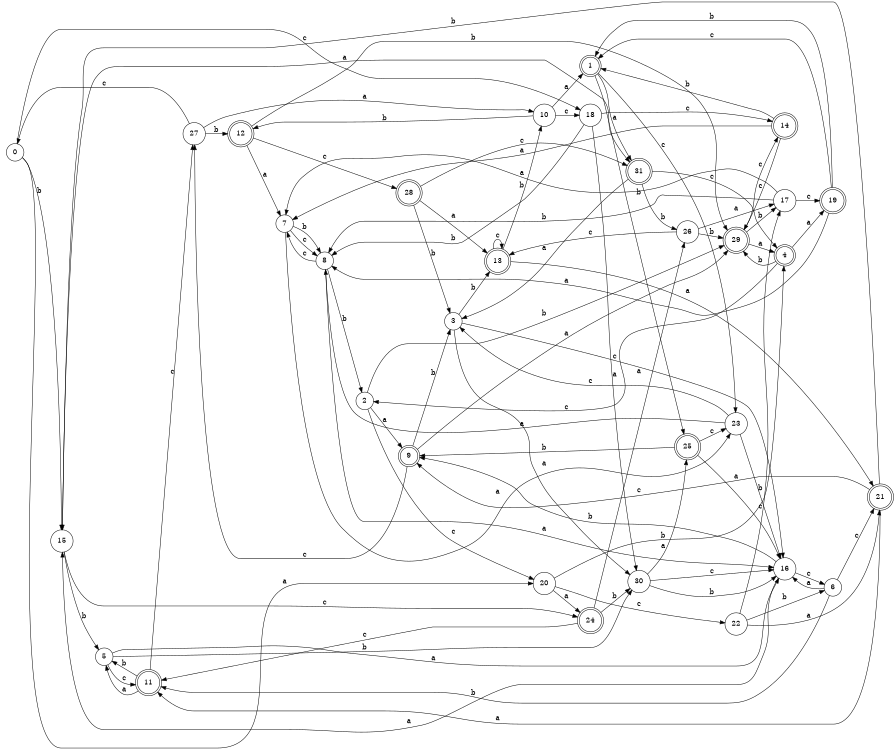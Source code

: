 digraph n26_7 {
__start0 [label="" shape="none"];

rankdir=LR;
size="8,5";

s0 [style="filled", color="black", fillcolor="white" shape="circle", label="0"];
s1 [style="rounded,filled", color="black", fillcolor="white" shape="doublecircle", label="1"];
s2 [style="filled", color="black", fillcolor="white" shape="circle", label="2"];
s3 [style="filled", color="black", fillcolor="white" shape="circle", label="3"];
s4 [style="rounded,filled", color="black", fillcolor="white" shape="doublecircle", label="4"];
s5 [style="filled", color="black", fillcolor="white" shape="circle", label="5"];
s6 [style="filled", color="black", fillcolor="white" shape="circle", label="6"];
s7 [style="filled", color="black", fillcolor="white" shape="circle", label="7"];
s8 [style="filled", color="black", fillcolor="white" shape="circle", label="8"];
s9 [style="rounded,filled", color="black", fillcolor="white" shape="doublecircle", label="9"];
s10 [style="filled", color="black", fillcolor="white" shape="circle", label="10"];
s11 [style="rounded,filled", color="black", fillcolor="white" shape="doublecircle", label="11"];
s12 [style="rounded,filled", color="black", fillcolor="white" shape="doublecircle", label="12"];
s13 [style="rounded,filled", color="black", fillcolor="white" shape="doublecircle", label="13"];
s14 [style="rounded,filled", color="black", fillcolor="white" shape="doublecircle", label="14"];
s15 [style="filled", color="black", fillcolor="white" shape="circle", label="15"];
s16 [style="filled", color="black", fillcolor="white" shape="circle", label="16"];
s17 [style="filled", color="black", fillcolor="white" shape="circle", label="17"];
s18 [style="filled", color="black", fillcolor="white" shape="circle", label="18"];
s19 [style="rounded,filled", color="black", fillcolor="white" shape="doublecircle", label="19"];
s20 [style="filled", color="black", fillcolor="white" shape="circle", label="20"];
s21 [style="rounded,filled", color="black", fillcolor="white" shape="doublecircle", label="21"];
s22 [style="filled", color="black", fillcolor="white" shape="circle", label="22"];
s23 [style="filled", color="black", fillcolor="white" shape="circle", label="23"];
s24 [style="rounded,filled", color="black", fillcolor="white" shape="doublecircle", label="24"];
s25 [style="rounded,filled", color="black", fillcolor="white" shape="doublecircle", label="25"];
s26 [style="filled", color="black", fillcolor="white" shape="circle", label="26"];
s27 [style="filled", color="black", fillcolor="white" shape="circle", label="27"];
s28 [style="rounded,filled", color="black", fillcolor="white" shape="doublecircle", label="28"];
s29 [style="rounded,filled", color="black", fillcolor="white" shape="doublecircle", label="29"];
s30 [style="filled", color="black", fillcolor="white" shape="circle", label="30"];
s31 [style="rounded,filled", color="black", fillcolor="white" shape="doublecircle", label="31"];
s0 -> s20 [label="a"];
s0 -> s15 [label="b"];
s0 -> s18 [label="c"];
s1 -> s31 [label="a"];
s1 -> s25 [label="b"];
s1 -> s23 [label="c"];
s2 -> s9 [label="a"];
s2 -> s29 [label="b"];
s2 -> s20 [label="c"];
s3 -> s30 [label="a"];
s3 -> s13 [label="b"];
s3 -> s16 [label="c"];
s4 -> s19 [label="a"];
s4 -> s29 [label="b"];
s4 -> s2 [label="c"];
s5 -> s16 [label="a"];
s5 -> s30 [label="b"];
s5 -> s11 [label="c"];
s6 -> s16 [label="a"];
s6 -> s11 [label="b"];
s6 -> s21 [label="c"];
s7 -> s23 [label="a"];
s7 -> s8 [label="b"];
s7 -> s8 [label="c"];
s8 -> s16 [label="a"];
s8 -> s2 [label="b"];
s8 -> s7 [label="c"];
s9 -> s29 [label="a"];
s9 -> s3 [label="b"];
s9 -> s27 [label="c"];
s10 -> s1 [label="a"];
s10 -> s12 [label="b"];
s10 -> s18 [label="c"];
s11 -> s5 [label="a"];
s11 -> s5 [label="b"];
s11 -> s27 [label="c"];
s12 -> s7 [label="a"];
s12 -> s29 [label="b"];
s12 -> s28 [label="c"];
s13 -> s21 [label="a"];
s13 -> s10 [label="b"];
s13 -> s13 [label="c"];
s14 -> s7 [label="a"];
s14 -> s1 [label="b"];
s14 -> s29 [label="c"];
s15 -> s31 [label="a"];
s15 -> s5 [label="b"];
s15 -> s24 [label="c"];
s16 -> s15 [label="a"];
s16 -> s9 [label="b"];
s16 -> s6 [label="c"];
s17 -> s7 [label="a"];
s17 -> s8 [label="b"];
s17 -> s19 [label="c"];
s18 -> s30 [label="a"];
s18 -> s8 [label="b"];
s18 -> s14 [label="c"];
s19 -> s8 [label="a"];
s19 -> s1 [label="b"];
s19 -> s1 [label="c"];
s20 -> s24 [label="a"];
s20 -> s4 [label="b"];
s20 -> s22 [label="c"];
s21 -> s11 [label="a"];
s21 -> s15 [label="b"];
s21 -> s9 [label="c"];
s22 -> s21 [label="a"];
s22 -> s6 [label="b"];
s22 -> s17 [label="c"];
s23 -> s8 [label="a"];
s23 -> s16 [label="b"];
s23 -> s3 [label="c"];
s24 -> s26 [label="a"];
s24 -> s30 [label="b"];
s24 -> s11 [label="c"];
s25 -> s16 [label="a"];
s25 -> s9 [label="b"];
s25 -> s23 [label="c"];
s26 -> s17 [label="a"];
s26 -> s29 [label="b"];
s26 -> s13 [label="c"];
s27 -> s10 [label="a"];
s27 -> s12 [label="b"];
s27 -> s0 [label="c"];
s28 -> s13 [label="a"];
s28 -> s3 [label="b"];
s28 -> s31 [label="c"];
s29 -> s4 [label="a"];
s29 -> s17 [label="b"];
s29 -> s14 [label="c"];
s30 -> s25 [label="a"];
s30 -> s16 [label="b"];
s30 -> s16 [label="c"];
s31 -> s3 [label="a"];
s31 -> s26 [label="b"];
s31 -> s4 [label="c"];

}
